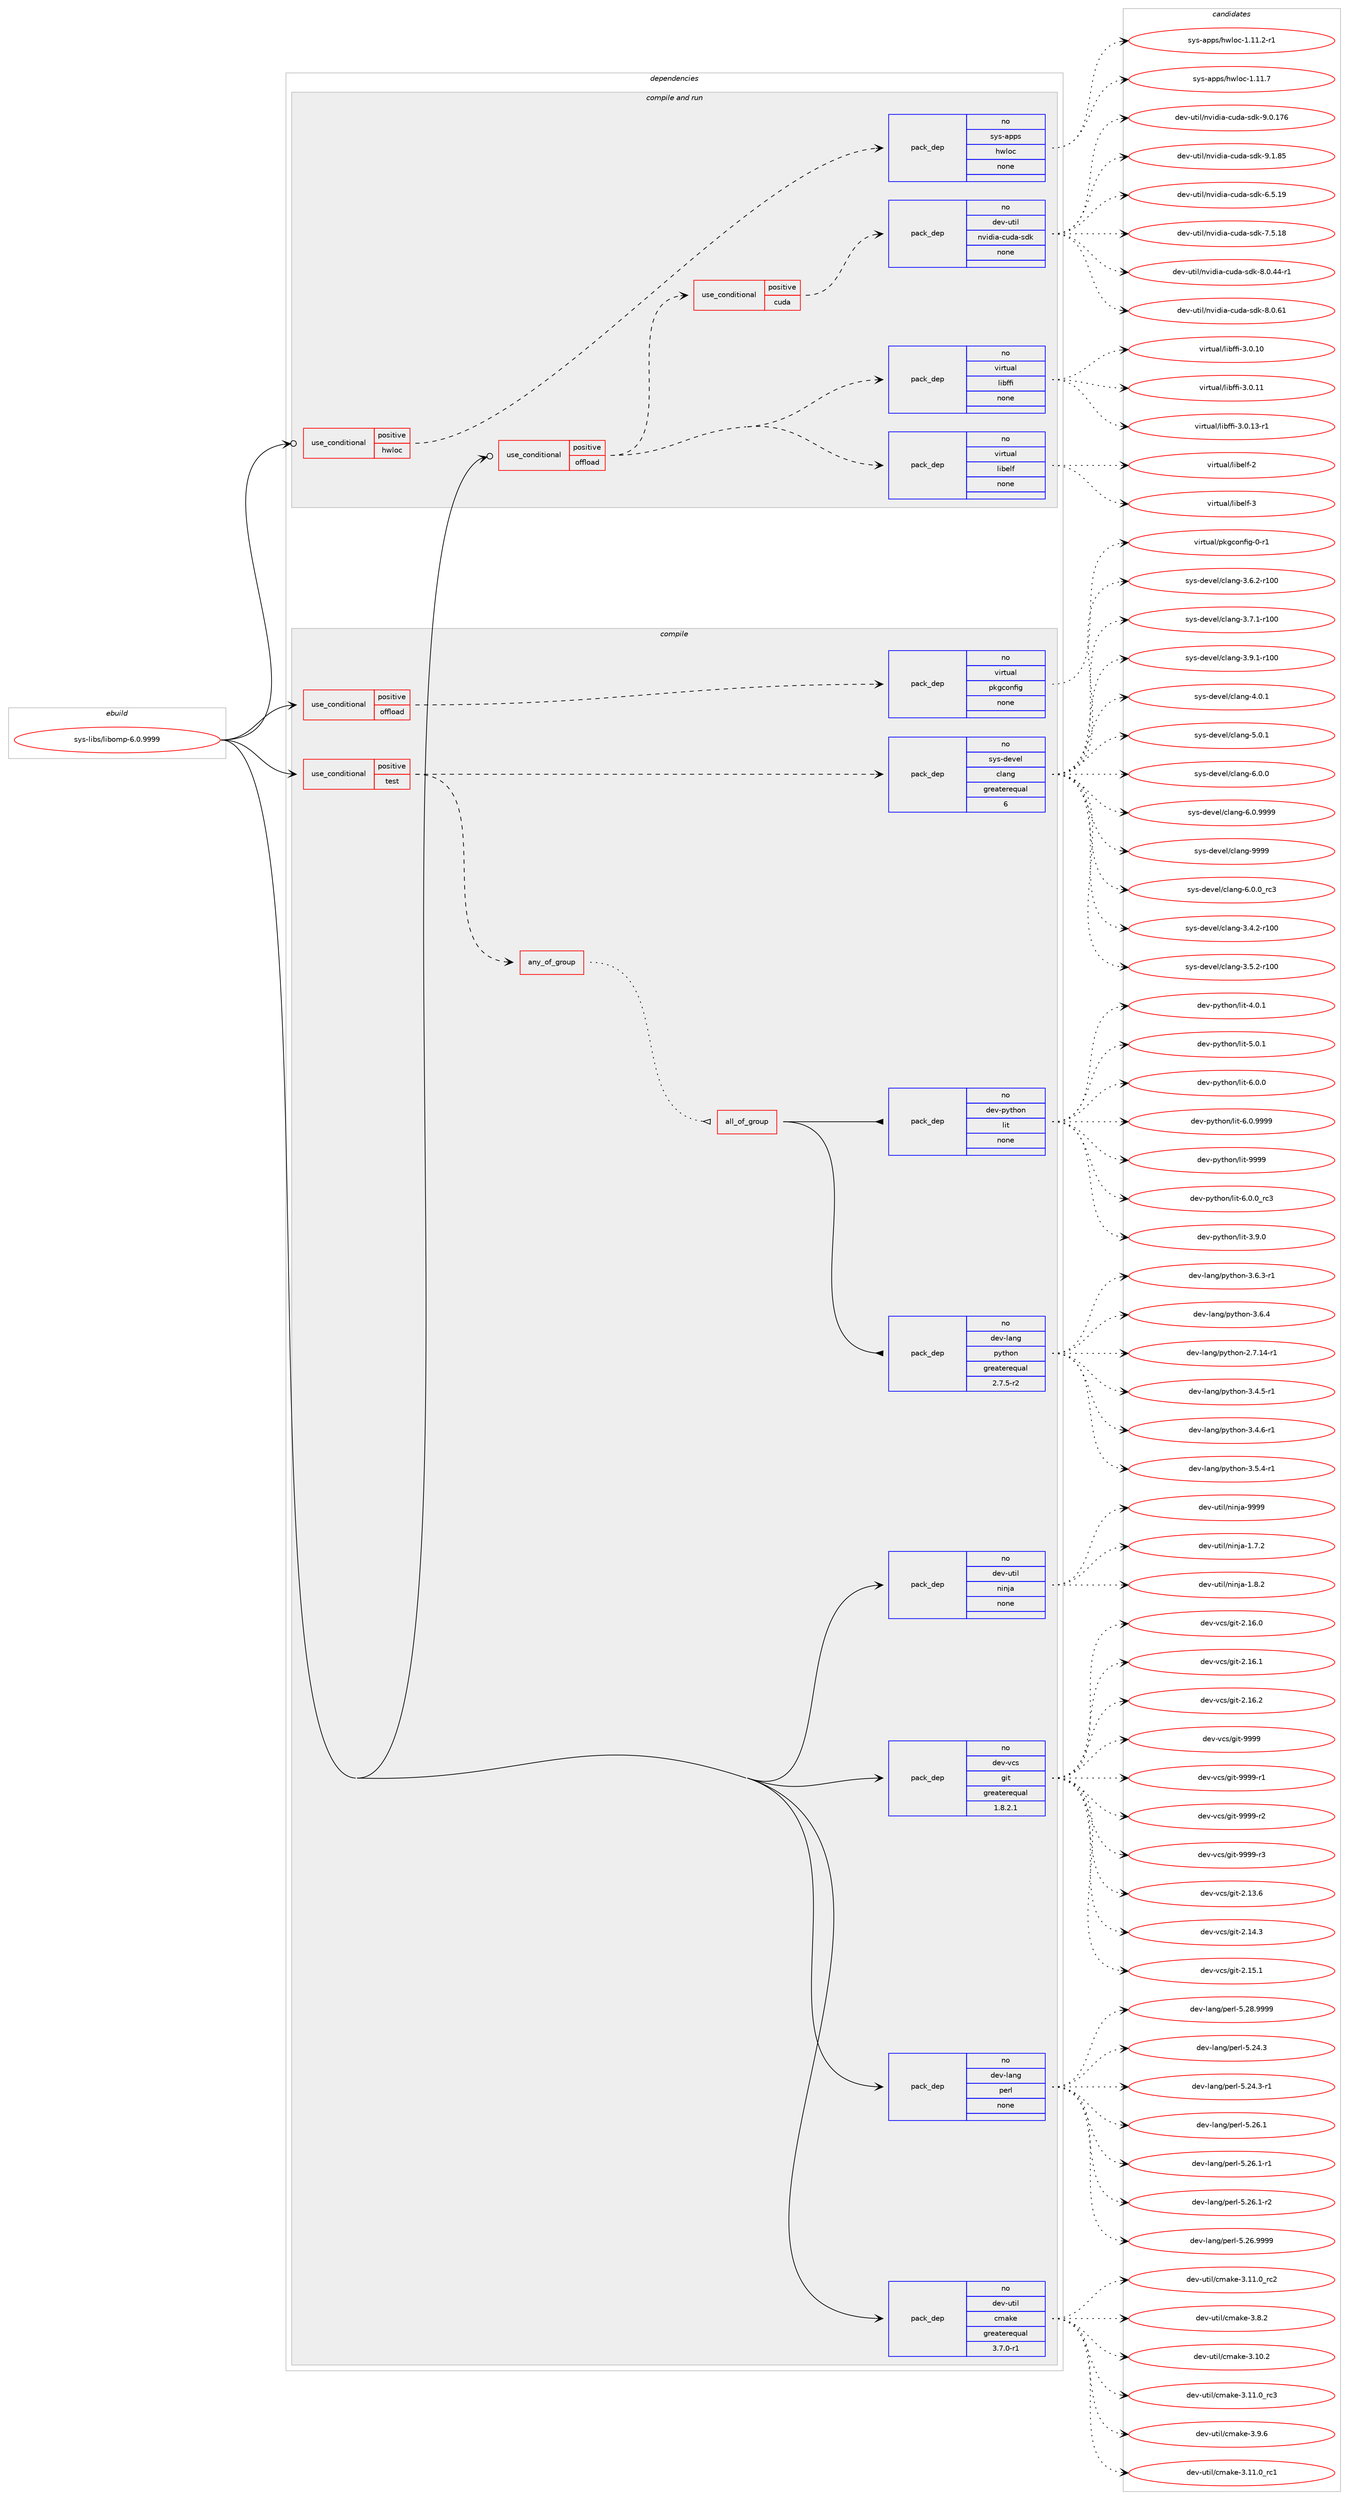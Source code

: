 digraph prolog {

# *************
# Graph options
# *************

newrank=true;
concentrate=true;
compound=true;
graph [rankdir=LR,fontname=Helvetica,fontsize=10,ranksep=1.5];#, ranksep=2.5, nodesep=0.2];
edge  [arrowhead=vee];
node  [fontname=Helvetica,fontsize=10];

# **********
# The ebuild
# **********

subgraph cluster_leftcol {
color=gray;
rank=same;
label=<<i>ebuild</i>>;
id [label="sys-libs/libomp-6.0.9999", color=red, width=4, href="../sys-libs/libomp-6.0.9999.svg"];
}

# ****************
# The dependencies
# ****************

subgraph cluster_midcol {
color=gray;
label=<<i>dependencies</i>>;
subgraph cluster_compile {
fillcolor="#eeeeee";
style=filled;
label=<<i>compile</i>>;
subgraph cond785 {
dependency7209 [label=<<TABLE BORDER="0" CELLBORDER="1" CELLSPACING="0" CELLPADDING="4"><TR><TD ROWSPAN="3" CELLPADDING="10">use_conditional</TD></TR><TR><TD>positive</TD></TR><TR><TD>offload</TD></TR></TABLE>>, shape=none, color=red];
subgraph pack6363 {
dependency7210 [label=<<TABLE BORDER="0" CELLBORDER="1" CELLSPACING="0" CELLPADDING="4" WIDTH="220"><TR><TD ROWSPAN="6" CELLPADDING="30">pack_dep</TD></TR><TR><TD WIDTH="110">no</TD></TR><TR><TD>virtual</TD></TR><TR><TD>pkgconfig</TD></TR><TR><TD>none</TD></TR><TR><TD></TD></TR></TABLE>>, shape=none, color=blue];
}
dependency7209:e -> dependency7210:w [weight=20,style="dashed",arrowhead="vee"];
}
id:e -> dependency7209:w [weight=20,style="solid",arrowhead="vee"];
subgraph cond786 {
dependency7211 [label=<<TABLE BORDER="0" CELLBORDER="1" CELLSPACING="0" CELLPADDING="4"><TR><TD ROWSPAN="3" CELLPADDING="10">use_conditional</TD></TR><TR><TD>positive</TD></TR><TR><TD>test</TD></TR></TABLE>>, shape=none, color=red];
subgraph any60 {
dependency7212 [label=<<TABLE BORDER="0" CELLBORDER="1" CELLSPACING="0" CELLPADDING="4"><TR><TD CELLPADDING="10">any_of_group</TD></TR></TABLE>>, shape=none, color=red];subgraph all4 {
dependency7213 [label=<<TABLE BORDER="0" CELLBORDER="1" CELLSPACING="0" CELLPADDING="4"><TR><TD CELLPADDING="10">all_of_group</TD></TR></TABLE>>, shape=none, color=red];subgraph pack6364 {
dependency7214 [label=<<TABLE BORDER="0" CELLBORDER="1" CELLSPACING="0" CELLPADDING="4" WIDTH="220"><TR><TD ROWSPAN="6" CELLPADDING="30">pack_dep</TD></TR><TR><TD WIDTH="110">no</TD></TR><TR><TD>dev-lang</TD></TR><TR><TD>python</TD></TR><TR><TD>greaterequal</TD></TR><TR><TD>2.7.5-r2</TD></TR></TABLE>>, shape=none, color=blue];
}
dependency7213:e -> dependency7214:w [weight=20,style="solid",arrowhead="inv"];
subgraph pack6365 {
dependency7215 [label=<<TABLE BORDER="0" CELLBORDER="1" CELLSPACING="0" CELLPADDING="4" WIDTH="220"><TR><TD ROWSPAN="6" CELLPADDING="30">pack_dep</TD></TR><TR><TD WIDTH="110">no</TD></TR><TR><TD>dev-python</TD></TR><TR><TD>lit</TD></TR><TR><TD>none</TD></TR><TR><TD></TD></TR></TABLE>>, shape=none, color=blue];
}
dependency7213:e -> dependency7215:w [weight=20,style="solid",arrowhead="inv"];
}
dependency7212:e -> dependency7213:w [weight=20,style="dotted",arrowhead="oinv"];
}
dependency7211:e -> dependency7212:w [weight=20,style="dashed",arrowhead="vee"];
subgraph pack6366 {
dependency7216 [label=<<TABLE BORDER="0" CELLBORDER="1" CELLSPACING="0" CELLPADDING="4" WIDTH="220"><TR><TD ROWSPAN="6" CELLPADDING="30">pack_dep</TD></TR><TR><TD WIDTH="110">no</TD></TR><TR><TD>sys-devel</TD></TR><TR><TD>clang</TD></TR><TR><TD>greaterequal</TD></TR><TR><TD>6</TD></TR></TABLE>>, shape=none, color=blue];
}
dependency7211:e -> dependency7216:w [weight=20,style="dashed",arrowhead="vee"];
}
id:e -> dependency7211:w [weight=20,style="solid",arrowhead="vee"];
subgraph pack6367 {
dependency7217 [label=<<TABLE BORDER="0" CELLBORDER="1" CELLSPACING="0" CELLPADDING="4" WIDTH="220"><TR><TD ROWSPAN="6" CELLPADDING="30">pack_dep</TD></TR><TR><TD WIDTH="110">no</TD></TR><TR><TD>dev-lang</TD></TR><TR><TD>perl</TD></TR><TR><TD>none</TD></TR><TR><TD></TD></TR></TABLE>>, shape=none, color=blue];
}
id:e -> dependency7217:w [weight=20,style="solid",arrowhead="vee"];
subgraph pack6368 {
dependency7218 [label=<<TABLE BORDER="0" CELLBORDER="1" CELLSPACING="0" CELLPADDING="4" WIDTH="220"><TR><TD ROWSPAN="6" CELLPADDING="30">pack_dep</TD></TR><TR><TD WIDTH="110">no</TD></TR><TR><TD>dev-util</TD></TR><TR><TD>cmake</TD></TR><TR><TD>greaterequal</TD></TR><TR><TD>3.7.0-r1</TD></TR></TABLE>>, shape=none, color=blue];
}
id:e -> dependency7218:w [weight=20,style="solid",arrowhead="vee"];
subgraph pack6369 {
dependency7219 [label=<<TABLE BORDER="0" CELLBORDER="1" CELLSPACING="0" CELLPADDING="4" WIDTH="220"><TR><TD ROWSPAN="6" CELLPADDING="30">pack_dep</TD></TR><TR><TD WIDTH="110">no</TD></TR><TR><TD>dev-util</TD></TR><TR><TD>ninja</TD></TR><TR><TD>none</TD></TR><TR><TD></TD></TR></TABLE>>, shape=none, color=blue];
}
id:e -> dependency7219:w [weight=20,style="solid",arrowhead="vee"];
subgraph pack6370 {
dependency7220 [label=<<TABLE BORDER="0" CELLBORDER="1" CELLSPACING="0" CELLPADDING="4" WIDTH="220"><TR><TD ROWSPAN="6" CELLPADDING="30">pack_dep</TD></TR><TR><TD WIDTH="110">no</TD></TR><TR><TD>dev-vcs</TD></TR><TR><TD>git</TD></TR><TR><TD>greaterequal</TD></TR><TR><TD>1.8.2.1</TD></TR></TABLE>>, shape=none, color=blue];
}
id:e -> dependency7220:w [weight=20,style="solid",arrowhead="vee"];
}
subgraph cluster_compileandrun {
fillcolor="#eeeeee";
style=filled;
label=<<i>compile and run</i>>;
subgraph cond787 {
dependency7221 [label=<<TABLE BORDER="0" CELLBORDER="1" CELLSPACING="0" CELLPADDING="4"><TR><TD ROWSPAN="3" CELLPADDING="10">use_conditional</TD></TR><TR><TD>positive</TD></TR><TR><TD>hwloc</TD></TR></TABLE>>, shape=none, color=red];
subgraph pack6371 {
dependency7222 [label=<<TABLE BORDER="0" CELLBORDER="1" CELLSPACING="0" CELLPADDING="4" WIDTH="220"><TR><TD ROWSPAN="6" CELLPADDING="30">pack_dep</TD></TR><TR><TD WIDTH="110">no</TD></TR><TR><TD>sys-apps</TD></TR><TR><TD>hwloc</TD></TR><TR><TD>none</TD></TR><TR><TD></TD></TR></TABLE>>, shape=none, color=blue];
}
dependency7221:e -> dependency7222:w [weight=20,style="dashed",arrowhead="vee"];
}
id:e -> dependency7221:w [weight=20,style="solid",arrowhead="odotvee"];
subgraph cond788 {
dependency7223 [label=<<TABLE BORDER="0" CELLBORDER="1" CELLSPACING="0" CELLPADDING="4"><TR><TD ROWSPAN="3" CELLPADDING="10">use_conditional</TD></TR><TR><TD>positive</TD></TR><TR><TD>offload</TD></TR></TABLE>>, shape=none, color=red];
subgraph pack6372 {
dependency7224 [label=<<TABLE BORDER="0" CELLBORDER="1" CELLSPACING="0" CELLPADDING="4" WIDTH="220"><TR><TD ROWSPAN="6" CELLPADDING="30">pack_dep</TD></TR><TR><TD WIDTH="110">no</TD></TR><TR><TD>virtual</TD></TR><TR><TD>libelf</TD></TR><TR><TD>none</TD></TR><TR><TD></TD></TR></TABLE>>, shape=none, color=blue];
}
dependency7223:e -> dependency7224:w [weight=20,style="dashed",arrowhead="vee"];
subgraph pack6373 {
dependency7225 [label=<<TABLE BORDER="0" CELLBORDER="1" CELLSPACING="0" CELLPADDING="4" WIDTH="220"><TR><TD ROWSPAN="6" CELLPADDING="30">pack_dep</TD></TR><TR><TD WIDTH="110">no</TD></TR><TR><TD>virtual</TD></TR><TR><TD>libffi</TD></TR><TR><TD>none</TD></TR><TR><TD></TD></TR></TABLE>>, shape=none, color=blue];
}
dependency7223:e -> dependency7225:w [weight=20,style="dashed",arrowhead="vee"];
subgraph cond789 {
dependency7226 [label=<<TABLE BORDER="0" CELLBORDER="1" CELLSPACING="0" CELLPADDING="4"><TR><TD ROWSPAN="3" CELLPADDING="10">use_conditional</TD></TR><TR><TD>positive</TD></TR><TR><TD>cuda</TD></TR></TABLE>>, shape=none, color=red];
subgraph pack6374 {
dependency7227 [label=<<TABLE BORDER="0" CELLBORDER="1" CELLSPACING="0" CELLPADDING="4" WIDTH="220"><TR><TD ROWSPAN="6" CELLPADDING="30">pack_dep</TD></TR><TR><TD WIDTH="110">no</TD></TR><TR><TD>dev-util</TD></TR><TR><TD>nvidia-cuda-sdk</TD></TR><TR><TD>none</TD></TR><TR><TD></TD></TR></TABLE>>, shape=none, color=blue];
}
dependency7226:e -> dependency7227:w [weight=20,style="dashed",arrowhead="vee"];
}
dependency7223:e -> dependency7226:w [weight=20,style="dashed",arrowhead="vee"];
}
id:e -> dependency7223:w [weight=20,style="solid",arrowhead="odotvee"];
}
subgraph cluster_run {
fillcolor="#eeeeee";
style=filled;
label=<<i>run</i>>;
}
}

# **************
# The candidates
# **************

subgraph cluster_choices {
rank=same;
color=gray;
label=<<i>candidates</i>>;

subgraph choice6363 {
color=black;
nodesep=1;
choice11810511411611797108471121071039911111010210510345484511449 [label="virtual/pkgconfig-0-r1", color=red, width=4,href="../virtual/pkgconfig-0-r1.svg"];
dependency7210:e -> choice11810511411611797108471121071039911111010210510345484511449:w [style=dotted,weight="100"];
}
subgraph choice6364 {
color=black;
nodesep=1;
choice100101118451089711010347112121116104111110455046554649524511449 [label="dev-lang/python-2.7.14-r1", color=red, width=4,href="../dev-lang/python-2.7.14-r1.svg"];
choice1001011184510897110103471121211161041111104551465246534511449 [label="dev-lang/python-3.4.5-r1", color=red, width=4,href="../dev-lang/python-3.4.5-r1.svg"];
choice1001011184510897110103471121211161041111104551465246544511449 [label="dev-lang/python-3.4.6-r1", color=red, width=4,href="../dev-lang/python-3.4.6-r1.svg"];
choice1001011184510897110103471121211161041111104551465346524511449 [label="dev-lang/python-3.5.4-r1", color=red, width=4,href="../dev-lang/python-3.5.4-r1.svg"];
choice1001011184510897110103471121211161041111104551465446514511449 [label="dev-lang/python-3.6.3-r1", color=red, width=4,href="../dev-lang/python-3.6.3-r1.svg"];
choice100101118451089711010347112121116104111110455146544652 [label="dev-lang/python-3.6.4", color=red, width=4,href="../dev-lang/python-3.6.4.svg"];
dependency7214:e -> choice100101118451089711010347112121116104111110455046554649524511449:w [style=dotted,weight="100"];
dependency7214:e -> choice1001011184510897110103471121211161041111104551465246534511449:w [style=dotted,weight="100"];
dependency7214:e -> choice1001011184510897110103471121211161041111104551465246544511449:w [style=dotted,weight="100"];
dependency7214:e -> choice1001011184510897110103471121211161041111104551465346524511449:w [style=dotted,weight="100"];
dependency7214:e -> choice1001011184510897110103471121211161041111104551465446514511449:w [style=dotted,weight="100"];
dependency7214:e -> choice100101118451089711010347112121116104111110455146544652:w [style=dotted,weight="100"];
}
subgraph choice6365 {
color=black;
nodesep=1;
choice1001011184511212111610411111047108105116455446484648951149951 [label="dev-python/lit-6.0.0_rc3", color=red, width=4,href="../dev-python/lit-6.0.0_rc3.svg"];
choice1001011184511212111610411111047108105116455146574648 [label="dev-python/lit-3.9.0", color=red, width=4,href="../dev-python/lit-3.9.0.svg"];
choice1001011184511212111610411111047108105116455246484649 [label="dev-python/lit-4.0.1", color=red, width=4,href="../dev-python/lit-4.0.1.svg"];
choice1001011184511212111610411111047108105116455346484649 [label="dev-python/lit-5.0.1", color=red, width=4,href="../dev-python/lit-5.0.1.svg"];
choice1001011184511212111610411111047108105116455446484648 [label="dev-python/lit-6.0.0", color=red, width=4,href="../dev-python/lit-6.0.0.svg"];
choice1001011184511212111610411111047108105116455446484657575757 [label="dev-python/lit-6.0.9999", color=red, width=4,href="../dev-python/lit-6.0.9999.svg"];
choice10010111845112121116104111110471081051164557575757 [label="dev-python/lit-9999", color=red, width=4,href="../dev-python/lit-9999.svg"];
dependency7215:e -> choice1001011184511212111610411111047108105116455446484648951149951:w [style=dotted,weight="100"];
dependency7215:e -> choice1001011184511212111610411111047108105116455146574648:w [style=dotted,weight="100"];
dependency7215:e -> choice1001011184511212111610411111047108105116455246484649:w [style=dotted,weight="100"];
dependency7215:e -> choice1001011184511212111610411111047108105116455346484649:w [style=dotted,weight="100"];
dependency7215:e -> choice1001011184511212111610411111047108105116455446484648:w [style=dotted,weight="100"];
dependency7215:e -> choice1001011184511212111610411111047108105116455446484657575757:w [style=dotted,weight="100"];
dependency7215:e -> choice10010111845112121116104111110471081051164557575757:w [style=dotted,weight="100"];
}
subgraph choice6366 {
color=black;
nodesep=1;
choice11512111545100101118101108479910897110103455446484648951149951 [label="sys-devel/clang-6.0.0_rc3", color=red, width=4,href="../sys-devel/clang-6.0.0_rc3.svg"];
choice1151211154510010111810110847991089711010345514652465045114494848 [label="sys-devel/clang-3.4.2-r100", color=red, width=4,href="../sys-devel/clang-3.4.2-r100.svg"];
choice1151211154510010111810110847991089711010345514653465045114494848 [label="sys-devel/clang-3.5.2-r100", color=red, width=4,href="../sys-devel/clang-3.5.2-r100.svg"];
choice1151211154510010111810110847991089711010345514654465045114494848 [label="sys-devel/clang-3.6.2-r100", color=red, width=4,href="../sys-devel/clang-3.6.2-r100.svg"];
choice1151211154510010111810110847991089711010345514655464945114494848 [label="sys-devel/clang-3.7.1-r100", color=red, width=4,href="../sys-devel/clang-3.7.1-r100.svg"];
choice1151211154510010111810110847991089711010345514657464945114494848 [label="sys-devel/clang-3.9.1-r100", color=red, width=4,href="../sys-devel/clang-3.9.1-r100.svg"];
choice11512111545100101118101108479910897110103455246484649 [label="sys-devel/clang-4.0.1", color=red, width=4,href="../sys-devel/clang-4.0.1.svg"];
choice11512111545100101118101108479910897110103455346484649 [label="sys-devel/clang-5.0.1", color=red, width=4,href="../sys-devel/clang-5.0.1.svg"];
choice11512111545100101118101108479910897110103455446484648 [label="sys-devel/clang-6.0.0", color=red, width=4,href="../sys-devel/clang-6.0.0.svg"];
choice11512111545100101118101108479910897110103455446484657575757 [label="sys-devel/clang-6.0.9999", color=red, width=4,href="../sys-devel/clang-6.0.9999.svg"];
choice115121115451001011181011084799108971101034557575757 [label="sys-devel/clang-9999", color=red, width=4,href="../sys-devel/clang-9999.svg"];
dependency7216:e -> choice11512111545100101118101108479910897110103455446484648951149951:w [style=dotted,weight="100"];
dependency7216:e -> choice1151211154510010111810110847991089711010345514652465045114494848:w [style=dotted,weight="100"];
dependency7216:e -> choice1151211154510010111810110847991089711010345514653465045114494848:w [style=dotted,weight="100"];
dependency7216:e -> choice1151211154510010111810110847991089711010345514654465045114494848:w [style=dotted,weight="100"];
dependency7216:e -> choice1151211154510010111810110847991089711010345514655464945114494848:w [style=dotted,weight="100"];
dependency7216:e -> choice1151211154510010111810110847991089711010345514657464945114494848:w [style=dotted,weight="100"];
dependency7216:e -> choice11512111545100101118101108479910897110103455246484649:w [style=dotted,weight="100"];
dependency7216:e -> choice11512111545100101118101108479910897110103455346484649:w [style=dotted,weight="100"];
dependency7216:e -> choice11512111545100101118101108479910897110103455446484648:w [style=dotted,weight="100"];
dependency7216:e -> choice11512111545100101118101108479910897110103455446484657575757:w [style=dotted,weight="100"];
dependency7216:e -> choice115121115451001011181011084799108971101034557575757:w [style=dotted,weight="100"];
}
subgraph choice6367 {
color=black;
nodesep=1;
choice10010111845108971101034711210111410845534650524651 [label="dev-lang/perl-5.24.3", color=red, width=4,href="../dev-lang/perl-5.24.3.svg"];
choice100101118451089711010347112101114108455346505246514511449 [label="dev-lang/perl-5.24.3-r1", color=red, width=4,href="../dev-lang/perl-5.24.3-r1.svg"];
choice10010111845108971101034711210111410845534650544649 [label="dev-lang/perl-5.26.1", color=red, width=4,href="../dev-lang/perl-5.26.1.svg"];
choice100101118451089711010347112101114108455346505446494511449 [label="dev-lang/perl-5.26.1-r1", color=red, width=4,href="../dev-lang/perl-5.26.1-r1.svg"];
choice100101118451089711010347112101114108455346505446494511450 [label="dev-lang/perl-5.26.1-r2", color=red, width=4,href="../dev-lang/perl-5.26.1-r2.svg"];
choice10010111845108971101034711210111410845534650544657575757 [label="dev-lang/perl-5.26.9999", color=red, width=4,href="../dev-lang/perl-5.26.9999.svg"];
choice10010111845108971101034711210111410845534650564657575757 [label="dev-lang/perl-5.28.9999", color=red, width=4,href="../dev-lang/perl-5.28.9999.svg"];
dependency7217:e -> choice10010111845108971101034711210111410845534650524651:w [style=dotted,weight="100"];
dependency7217:e -> choice100101118451089711010347112101114108455346505246514511449:w [style=dotted,weight="100"];
dependency7217:e -> choice10010111845108971101034711210111410845534650544649:w [style=dotted,weight="100"];
dependency7217:e -> choice100101118451089711010347112101114108455346505446494511449:w [style=dotted,weight="100"];
dependency7217:e -> choice100101118451089711010347112101114108455346505446494511450:w [style=dotted,weight="100"];
dependency7217:e -> choice10010111845108971101034711210111410845534650544657575757:w [style=dotted,weight="100"];
dependency7217:e -> choice10010111845108971101034711210111410845534650564657575757:w [style=dotted,weight="100"];
}
subgraph choice6368 {
color=black;
nodesep=1;
choice1001011184511711610510847991099710710145514649494648951149949 [label="dev-util/cmake-3.11.0_rc1", color=red, width=4,href="../dev-util/cmake-3.11.0_rc1.svg"];
choice1001011184511711610510847991099710710145514649494648951149950 [label="dev-util/cmake-3.11.0_rc2", color=red, width=4,href="../dev-util/cmake-3.11.0_rc2.svg"];
choice10010111845117116105108479910997107101455146564650 [label="dev-util/cmake-3.8.2", color=red, width=4,href="../dev-util/cmake-3.8.2.svg"];
choice1001011184511711610510847991099710710145514649484650 [label="dev-util/cmake-3.10.2", color=red, width=4,href="../dev-util/cmake-3.10.2.svg"];
choice1001011184511711610510847991099710710145514649494648951149951 [label="dev-util/cmake-3.11.0_rc3", color=red, width=4,href="../dev-util/cmake-3.11.0_rc3.svg"];
choice10010111845117116105108479910997107101455146574654 [label="dev-util/cmake-3.9.6", color=red, width=4,href="../dev-util/cmake-3.9.6.svg"];
dependency7218:e -> choice1001011184511711610510847991099710710145514649494648951149949:w [style=dotted,weight="100"];
dependency7218:e -> choice1001011184511711610510847991099710710145514649494648951149950:w [style=dotted,weight="100"];
dependency7218:e -> choice10010111845117116105108479910997107101455146564650:w [style=dotted,weight="100"];
dependency7218:e -> choice1001011184511711610510847991099710710145514649484650:w [style=dotted,weight="100"];
dependency7218:e -> choice1001011184511711610510847991099710710145514649494648951149951:w [style=dotted,weight="100"];
dependency7218:e -> choice10010111845117116105108479910997107101455146574654:w [style=dotted,weight="100"];
}
subgraph choice6369 {
color=black;
nodesep=1;
choice100101118451171161051084711010511010697454946554650 [label="dev-util/ninja-1.7.2", color=red, width=4,href="../dev-util/ninja-1.7.2.svg"];
choice100101118451171161051084711010511010697454946564650 [label="dev-util/ninja-1.8.2", color=red, width=4,href="../dev-util/ninja-1.8.2.svg"];
choice1001011184511711610510847110105110106974557575757 [label="dev-util/ninja-9999", color=red, width=4,href="../dev-util/ninja-9999.svg"];
dependency7219:e -> choice100101118451171161051084711010511010697454946554650:w [style=dotted,weight="100"];
dependency7219:e -> choice100101118451171161051084711010511010697454946564650:w [style=dotted,weight="100"];
dependency7219:e -> choice1001011184511711610510847110105110106974557575757:w [style=dotted,weight="100"];
}
subgraph choice6370 {
color=black;
nodesep=1;
choice10010111845118991154710310511645504649514654 [label="dev-vcs/git-2.13.6", color=red, width=4,href="../dev-vcs/git-2.13.6.svg"];
choice10010111845118991154710310511645504649524651 [label="dev-vcs/git-2.14.3", color=red, width=4,href="../dev-vcs/git-2.14.3.svg"];
choice10010111845118991154710310511645504649534649 [label="dev-vcs/git-2.15.1", color=red, width=4,href="../dev-vcs/git-2.15.1.svg"];
choice10010111845118991154710310511645504649544648 [label="dev-vcs/git-2.16.0", color=red, width=4,href="../dev-vcs/git-2.16.0.svg"];
choice10010111845118991154710310511645504649544649 [label="dev-vcs/git-2.16.1", color=red, width=4,href="../dev-vcs/git-2.16.1.svg"];
choice10010111845118991154710310511645504649544650 [label="dev-vcs/git-2.16.2", color=red, width=4,href="../dev-vcs/git-2.16.2.svg"];
choice1001011184511899115471031051164557575757 [label="dev-vcs/git-9999", color=red, width=4,href="../dev-vcs/git-9999.svg"];
choice10010111845118991154710310511645575757574511449 [label="dev-vcs/git-9999-r1", color=red, width=4,href="../dev-vcs/git-9999-r1.svg"];
choice10010111845118991154710310511645575757574511450 [label="dev-vcs/git-9999-r2", color=red, width=4,href="../dev-vcs/git-9999-r2.svg"];
choice10010111845118991154710310511645575757574511451 [label="dev-vcs/git-9999-r3", color=red, width=4,href="../dev-vcs/git-9999-r3.svg"];
dependency7220:e -> choice10010111845118991154710310511645504649514654:w [style=dotted,weight="100"];
dependency7220:e -> choice10010111845118991154710310511645504649524651:w [style=dotted,weight="100"];
dependency7220:e -> choice10010111845118991154710310511645504649534649:w [style=dotted,weight="100"];
dependency7220:e -> choice10010111845118991154710310511645504649544648:w [style=dotted,weight="100"];
dependency7220:e -> choice10010111845118991154710310511645504649544649:w [style=dotted,weight="100"];
dependency7220:e -> choice10010111845118991154710310511645504649544650:w [style=dotted,weight="100"];
dependency7220:e -> choice1001011184511899115471031051164557575757:w [style=dotted,weight="100"];
dependency7220:e -> choice10010111845118991154710310511645575757574511449:w [style=dotted,weight="100"];
dependency7220:e -> choice10010111845118991154710310511645575757574511450:w [style=dotted,weight="100"];
dependency7220:e -> choice10010111845118991154710310511645575757574511451:w [style=dotted,weight="100"];
}
subgraph choice6371 {
color=black;
nodesep=1;
choice11512111545971121121154710411910811199454946494946504511449 [label="sys-apps/hwloc-1.11.2-r1", color=red, width=4,href="../sys-apps/hwloc-1.11.2-r1.svg"];
choice1151211154597112112115471041191081119945494649494655 [label="sys-apps/hwloc-1.11.7", color=red, width=4,href="../sys-apps/hwloc-1.11.7.svg"];
dependency7222:e -> choice11512111545971121121154710411910811199454946494946504511449:w [style=dotted,weight="100"];
dependency7222:e -> choice1151211154597112112115471041191081119945494649494655:w [style=dotted,weight="100"];
}
subgraph choice6372 {
color=black;
nodesep=1;
choice1181051141161179710847108105981011081024550 [label="virtual/libelf-2", color=red, width=4,href="../virtual/libelf-2.svg"];
choice1181051141161179710847108105981011081024551 [label="virtual/libelf-3", color=red, width=4,href="../virtual/libelf-3.svg"];
dependency7224:e -> choice1181051141161179710847108105981011081024550:w [style=dotted,weight="100"];
dependency7224:e -> choice1181051141161179710847108105981011081024551:w [style=dotted,weight="100"];
}
subgraph choice6373 {
color=black;
nodesep=1;
choice11810511411611797108471081059810210210545514648464948 [label="virtual/libffi-3.0.10", color=red, width=4,href="../virtual/libffi-3.0.10.svg"];
choice11810511411611797108471081059810210210545514648464949 [label="virtual/libffi-3.0.11", color=red, width=4,href="../virtual/libffi-3.0.11.svg"];
choice118105114116117971084710810598102102105455146484649514511449 [label="virtual/libffi-3.0.13-r1", color=red, width=4,href="../virtual/libffi-3.0.13-r1.svg"];
dependency7225:e -> choice11810511411611797108471081059810210210545514648464948:w [style=dotted,weight="100"];
dependency7225:e -> choice11810511411611797108471081059810210210545514648464949:w [style=dotted,weight="100"];
dependency7225:e -> choice118105114116117971084710810598102102105455146484649514511449:w [style=dotted,weight="100"];
}
subgraph choice6374 {
color=black;
nodesep=1;
choice1001011184511711610510847110118105100105974599117100974511510010745544653464957 [label="dev-util/nvidia-cuda-sdk-6.5.19", color=red, width=4,href="../dev-util/nvidia-cuda-sdk-6.5.19.svg"];
choice1001011184511711610510847110118105100105974599117100974511510010745554653464956 [label="dev-util/nvidia-cuda-sdk-7.5.18", color=red, width=4,href="../dev-util/nvidia-cuda-sdk-7.5.18.svg"];
choice10010111845117116105108471101181051001059745991171009745115100107455646484652524511449 [label="dev-util/nvidia-cuda-sdk-8.0.44-r1", color=red, width=4,href="../dev-util/nvidia-cuda-sdk-8.0.44-r1.svg"];
choice1001011184511711610510847110118105100105974599117100974511510010745564648465449 [label="dev-util/nvidia-cuda-sdk-8.0.61", color=red, width=4,href="../dev-util/nvidia-cuda-sdk-8.0.61.svg"];
choice100101118451171161051084711011810510010597459911710097451151001074557464846495554 [label="dev-util/nvidia-cuda-sdk-9.0.176", color=red, width=4,href="../dev-util/nvidia-cuda-sdk-9.0.176.svg"];
choice1001011184511711610510847110118105100105974599117100974511510010745574649465653 [label="dev-util/nvidia-cuda-sdk-9.1.85", color=red, width=4,href="../dev-util/nvidia-cuda-sdk-9.1.85.svg"];
dependency7227:e -> choice1001011184511711610510847110118105100105974599117100974511510010745544653464957:w [style=dotted,weight="100"];
dependency7227:e -> choice1001011184511711610510847110118105100105974599117100974511510010745554653464956:w [style=dotted,weight="100"];
dependency7227:e -> choice10010111845117116105108471101181051001059745991171009745115100107455646484652524511449:w [style=dotted,weight="100"];
dependency7227:e -> choice1001011184511711610510847110118105100105974599117100974511510010745564648465449:w [style=dotted,weight="100"];
dependency7227:e -> choice100101118451171161051084711011810510010597459911710097451151001074557464846495554:w [style=dotted,weight="100"];
dependency7227:e -> choice1001011184511711610510847110118105100105974599117100974511510010745574649465653:w [style=dotted,weight="100"];
}
}

}
